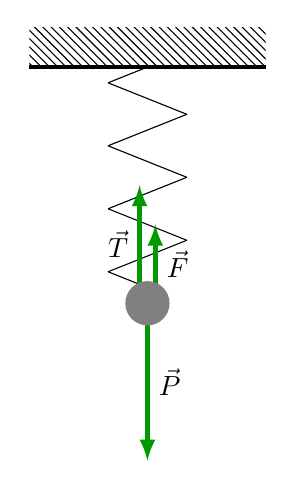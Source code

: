 \begin{tikzpicture}

\draw[very thick] (-1.5,2) -- (1.5,2);
\fill[pattern=north west lines]  (-1.5,2) -- (-1.5,2.5) -- (1.5,2.5) -- (1.5,2) -- cycle;

%   \draw[->,>=latex,thick,gray] (0,1) -- (0,-3) node[left,black] {$x$};
%   \draw[thick,gray] (-0.1,0)--(0.1,0) node[left=5pt] {$0$};

\draw (0,2)--(-0.5,1.8);
\foreach \k in {1.8,1,...,0.2} {
  \draw (-0.5,\k)--(0.5,\k-0.4);
  \draw (0.5,\k-0.4)--(-0.5,\k-0.8);
}
\draw (-0.5,-0.6)--(0,-0.8);


\coordinate (P) at (0,-1) ;

  \draw[->,>=latex, ultra thick, green!60!black] (P)-- + (0,-2)node[midway, right,  black] {$\vec P$};

  \draw[->,>=latex, ultra thick, green!60!black] ($(P)+(0.1,0)$)-- + (0,1)node[midway, right,  black] {$\vec F$};

  \draw[->,>=latex, ultra thick, green!60!black] ($(P)+(-0.1,0)$)-- + (0,1.5)node[midway, left,  black] {$\vec T$};
  \fill[gray]  (P) circle (8pt);
\end{tikzpicture}
